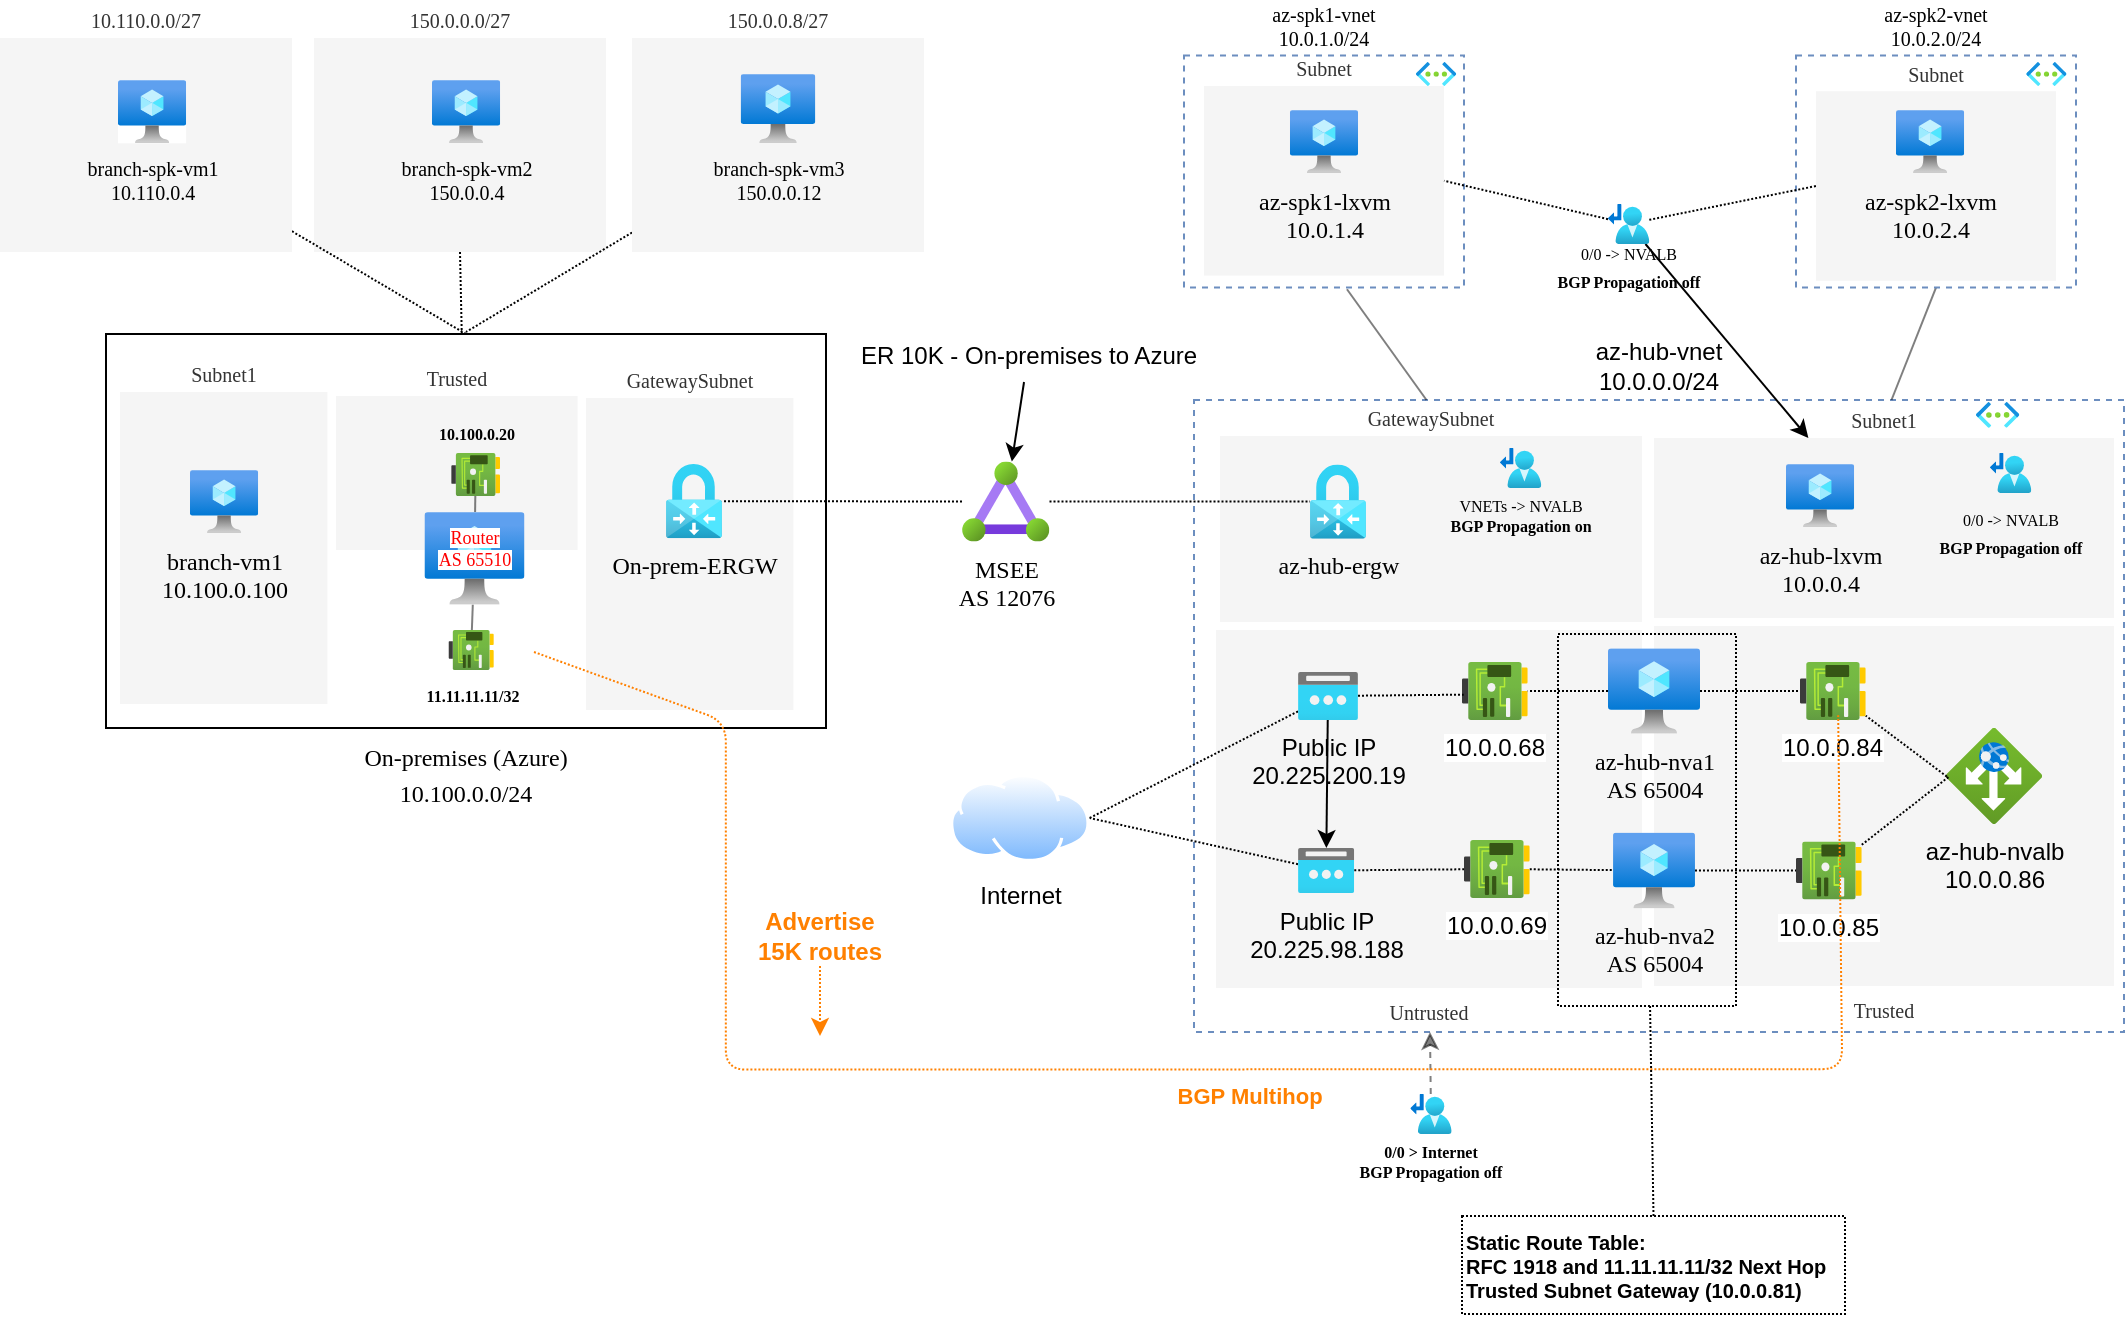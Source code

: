<mxfile>
    <diagram id="NDvJAJGpe4w62B9Y8Wvt" name="Page-1">
        <mxGraphModel dx="1419" dy="656" grid="0" gridSize="10" guides="1" tooltips="1" connect="1" arrows="1" fold="1" page="1" pageScale="1" pageWidth="1100" pageHeight="850" background="#ffffff" math="0" shadow="0">
            <root>
                <mxCell id="0"/>
                <mxCell id="1" parent="0"/>
                <mxCell id="127" style="edgeStyle=none;html=1;exitX=0;exitY=0.5;exitDx=0;exitDy=0;strokeColor=#000000;opacity=50;dashed=1;" parent="1" edge="1">
                    <mxGeometry relative="1" as="geometry">
                        <mxPoint x="545.33" y="696.906" as="targetPoint"/>
                    </mxGeometry>
                </mxCell>
                <mxCell id="146" value="" style="edgeStyle=none;html=1;fontSize=7;fontColor=#FFFFFF;" parent="1" edge="1">
                    <mxGeometry relative="1" as="geometry">
                        <mxPoint x="545.33" y="696.969" as="targetPoint"/>
                    </mxGeometry>
                </mxCell>
                <mxCell id="243" value="&lt;font style=&quot;font-size: 12px;&quot;&gt;On-premises (Azure)&lt;br style=&quot;&quot;&gt;10.100.0.0/24&lt;br&gt;&lt;/font&gt;" style="whiteSpace=wrap;html=1;labelBackgroundColor=none;fontFamily=Verdana;fontSize=15;labelPosition=center;verticalLabelPosition=bottom;align=center;verticalAlign=top;spacing=0;spacingRight=0;" parent="1" vertex="1">
                    <mxGeometry x="87" y="195" width="360" height="197" as="geometry"/>
                </mxCell>
                <mxCell id="244" value="Subnet1" style="whiteSpace=wrap;html=1;labelBackgroundColor=none;fontFamily=Verdana;fillColor=#f5f5f5;fontColor=#333333;strokeColor=none;fontSize=10;labelPosition=center;verticalLabelPosition=top;align=center;verticalAlign=bottom;" parent="1" vertex="1">
                    <mxGeometry x="94" y="224" width="103.69" height="156" as="geometry"/>
                </mxCell>
                <mxCell id="245" value="az-hub-vnet&lt;br&gt;10.0.0.0/24" style="whiteSpace=wrap;html=1;fillColor=none;strokeColor=#6c8ebf;dashed=1;labelPosition=center;verticalLabelPosition=top;align=center;verticalAlign=bottom;" parent="1" vertex="1">
                    <mxGeometry x="631" y="228" width="465" height="316" as="geometry"/>
                </mxCell>
                <mxCell id="246" value="" style="aspect=fixed;html=1;points=[];align=center;image;fontSize=12;image=img/lib/azure2/networking/Virtual_Networks.svg;dashed=1;" parent="1" vertex="1">
                    <mxGeometry x="1021.999" y="229" width="21.641" height="12.92" as="geometry"/>
                </mxCell>
                <mxCell id="247" value="GatewaySubnet" style="whiteSpace=wrap;html=1;labelBackgroundColor=none;fontFamily=Verdana;fillColor=#f5f5f5;fontColor=#333333;strokeColor=none;fontSize=10;labelPosition=center;verticalLabelPosition=top;align=center;verticalAlign=bottom;spacingLeft=0;spacingBottom=0;spacingRight=0;spacing=2;" parent="1" vertex="1">
                    <mxGeometry x="644" y="246" width="211" height="93" as="geometry"/>
                </mxCell>
                <mxCell id="248" value="Trusted" style="whiteSpace=wrap;html=1;labelBackgroundColor=none;fontFamily=Verdana;fillColor=#f5f5f5;fontColor=#333333;strokeColor=none;fontSize=10;labelPosition=center;verticalLabelPosition=bottom;align=center;verticalAlign=top;" parent="1" vertex="1">
                    <mxGeometry x="861" y="341" width="230" height="180" as="geometry"/>
                </mxCell>
                <mxCell id="249" value="Subnet1" style="whiteSpace=wrap;html=1;labelBackgroundColor=none;fontFamily=Verdana;fillColor=#f5f5f5;fontColor=#333333;strokeColor=none;fontSize=10;labelPosition=center;verticalLabelPosition=top;align=center;verticalAlign=bottom;" parent="1" vertex="1">
                    <mxGeometry x="861" y="247" width="230" height="90" as="geometry"/>
                </mxCell>
                <mxCell id="251" value="MSEE &lt;br&gt;AS 12076" style="aspect=fixed;html=1;points=[];align=center;image;fontSize=12;image=img/lib/azure2/networking/ExpressRoute_Circuits.svg;labelBackgroundColor=none;fontFamily=Verdana;fillColor=default;labelPosition=center;verticalLabelPosition=bottom;verticalAlign=top;" parent="1" vertex="1">
                    <mxGeometry x="515" y="258.81" width="43.75" height="40" as="geometry"/>
                </mxCell>
                <mxCell id="252" style="edgeStyle=none;html=1;entryX=0.25;entryY=0;entryDx=0;entryDy=0;fontFamily=Verdana;fontSize=10;endArrow=none;endFill=0;opacity=50;exitX=0.582;exitY=1.007;exitDx=0;exitDy=0;exitPerimeter=0;" parent="1" source="253" target="245" edge="1">
                    <mxGeometry relative="1" as="geometry">
                        <mxPoint x="232" y="183" as="sourcePoint"/>
                    </mxGeometry>
                </mxCell>
                <mxCell id="253" value="az-spk1-vnet&lt;br&gt;10.0.1.0/24" style="whiteSpace=wrap;html=1;fillColor=none;strokeColor=#6c8ebf;dashed=1;labelBackgroundColor=none;fontFamily=Verdana;fontSize=10;labelPosition=center;verticalLabelPosition=top;align=center;verticalAlign=bottom;" parent="1" vertex="1">
                    <mxGeometry x="626" y="55.81" width="140" height="116" as="geometry"/>
                </mxCell>
                <mxCell id="254" value="" style="aspect=fixed;html=1;points=[];align=center;image;fontSize=12;image=img/lib/azure2/networking/Virtual_Networks.svg;dashed=1;labelBackgroundColor=none;fontFamily=Verdana;fillColor=default;" parent="1" vertex="1">
                    <mxGeometry x="742" y="59" width="20.1" height="12" as="geometry"/>
                </mxCell>
                <mxCell id="255" value="Subnet" style="whiteSpace=wrap;html=1;labelBackgroundColor=none;fontFamily=Verdana;fillColor=#f5f5f5;fontColor=#333333;strokeColor=none;fontSize=10;labelPosition=center;verticalLabelPosition=top;align=center;verticalAlign=bottom;" parent="1" vertex="1">
                    <mxGeometry x="636" y="71" width="120" height="94.79" as="geometry"/>
                </mxCell>
                <mxCell id="256" value="az-spk1-lxvm&lt;br&gt;10.0.1.4" style="aspect=fixed;html=1;points=[];align=center;image;fontSize=12;image=img/lib/azure2/compute/Virtual_Machine.svg;labelBackgroundColor=none;fontFamily=Verdana;fillColor=default;" parent="1" vertex="1">
                    <mxGeometry x="678.961" y="83.0" width="34.087" height="31.617" as="geometry"/>
                </mxCell>
                <mxCell id="257" style="edgeStyle=none;html=1;exitX=0.5;exitY=1;exitDx=0;exitDy=0;entryX=0.75;entryY=0;entryDx=0;entryDy=0;fontFamily=Verdana;fontSize=10;endArrow=none;endFill=0;opacity=50;" parent="1" source="258" target="245" edge="1">
                    <mxGeometry relative="1" as="geometry"/>
                </mxCell>
                <mxCell id="258" value="az-spk2-vnet&lt;br&gt;10.0.2.0/24" style="whiteSpace=wrap;html=1;fillColor=none;strokeColor=#6c8ebf;dashed=1;labelBackgroundColor=none;fontFamily=Verdana;fontSize=10;labelPosition=center;verticalLabelPosition=top;align=center;verticalAlign=bottom;" parent="1" vertex="1">
                    <mxGeometry x="932" y="55.81" width="140" height="116" as="geometry"/>
                </mxCell>
                <mxCell id="259" value="" style="aspect=fixed;html=1;points=[];align=center;image;fontSize=12;image=img/lib/azure2/networking/Virtual_Networks.svg;dashed=1;labelBackgroundColor=none;fontFamily=Verdana;fillColor=default;" parent="1" vertex="1">
                    <mxGeometry x="1047.14" y="59" width="20.1" height="12" as="geometry"/>
                </mxCell>
                <mxCell id="260" value="Subnet" style="whiteSpace=wrap;html=1;labelBackgroundColor=none;fontFamily=Verdana;fillColor=#f5f5f5;fontColor=#333333;strokeColor=none;fontSize=10;labelPosition=center;verticalLabelPosition=top;align=center;verticalAlign=bottom;" parent="1" vertex="1">
                    <mxGeometry x="942" y="73.61" width="120" height="94.79" as="geometry"/>
                </mxCell>
                <mxCell id="261" value="Trusted" style="whiteSpace=wrap;html=1;labelBackgroundColor=none;fontFamily=Verdana;fillColor=#f5f5f5;fontColor=#333333;strokeColor=none;fontSize=10;labelPosition=center;verticalLabelPosition=top;align=center;verticalAlign=bottom;" parent="1" vertex="1">
                    <mxGeometry x="202" y="226" width="120.78" height="77" as="geometry"/>
                </mxCell>
                <mxCell id="262" value="&lt;span style=&quot;background-color: rgb(255, 255, 255); font-size: 9px;&quot;&gt;&lt;font color=&quot;#ff0000&quot;&gt;&lt;font style=&quot;font-size: 9px;&quot;&gt;Router&lt;br&gt;&lt;/font&gt;&lt;font style=&quot;font-size: 9px;&quot;&gt;AS 65510&lt;/font&gt;&lt;/font&gt;&lt;br style=&quot;font-size: 9px;&quot;&gt;&lt;/span&gt;" style="aspect=fixed;html=1;points=[];align=center;image;fontSize=9;image=img/lib/azure2/compute/Virtual_Machine.svg;labelBackgroundColor=none;fontFamily=Verdana;fillColor=default;labelPosition=center;verticalLabelPosition=middle;verticalAlign=middle;fontColor=#FF3333;spacingBottom=11;" parent="1" vertex="1">
                    <mxGeometry x="246.24" y="284" width="50" height="46.39" as="geometry"/>
                </mxCell>
                <mxCell id="263" value="&lt;span style=&quot;font-weight: normal;&quot;&gt;branch-vm1&lt;br&gt;10.100.0.100&lt;/span&gt;" style="aspect=fixed;html=1;points=[];align=center;image;fontSize=12;image=img/lib/azure2/compute/Virtual_Machine.svg;labelBackgroundColor=none;fontFamily=Verdana;fillColor=default;fontStyle=1" parent="1" vertex="1">
                    <mxGeometry x="129.001" y="263.0" width="34.087" height="31.617" as="geometry"/>
                </mxCell>
                <mxCell id="264" style="edgeStyle=none;html=1;strokeColor=#000000;strokeWidth=1;fontFamily=Verdana;fontSize=8;fontColor=#000000;endArrow=none;endFill=0;opacity=50;" parent="1" source="265" target="262" edge="1">
                    <mxGeometry relative="1" as="geometry"/>
                </mxCell>
                <mxCell id="265" value="10.100.0.20" style="aspect=fixed;html=1;points=[];align=center;image;fontSize=8;image=img/lib/azure2/networking/Network_Interfaces.svg;labelBackgroundColor=none;fontFamily=Verdana;fontColor=#000000;fillColor=none;labelPosition=center;verticalLabelPosition=top;verticalAlign=bottom;fontStyle=1;spacing=4;" parent="1" vertex="1">
                    <mxGeometry x="259.6" y="254.5" width="24.4" height="21.53" as="geometry"/>
                </mxCell>
                <mxCell id="266" style="edgeStyle=none;html=1;strokeColor=#000000;strokeWidth=1;fontFamily=Verdana;fontSize=8;fontColor=#000000;endArrow=none;endFill=0;opacity=50;" parent="1" source="267" target="262" edge="1">
                    <mxGeometry relative="1" as="geometry"/>
                </mxCell>
                <mxCell id="267" value="11.11.11.11/32" style="aspect=fixed;html=1;points=[];align=center;image;fontSize=8;image=img/lib/azure2/networking/Network_Interfaces.svg;labelBackgroundColor=none;fontFamily=Verdana;fontColor=#000000;fillColor=none;labelPosition=center;verticalLabelPosition=bottom;verticalAlign=top;fontStyle=1;spacing=4;" parent="1" vertex="1">
                    <mxGeometry x="258.24" y="343" width="22.67" height="20" as="geometry"/>
                </mxCell>
                <mxCell id="268" value="az-spk2-lxvm&lt;br&gt;10.0.2.4" style="aspect=fixed;html=1;points=[];align=center;image;fontSize=12;image=img/lib/azure2/compute/Virtual_Machine.svg;labelBackgroundColor=none;fontFamily=Verdana;fillColor=default;" parent="1" vertex="1">
                    <mxGeometry x="982.001" y="83.0" width="34.087" height="31.617" as="geometry"/>
                </mxCell>
                <mxCell id="269" value="az-hub-lxvm&lt;br&gt;10.0.0.4" style="aspect=fixed;html=1;points=[];align=center;image;fontSize=12;image=img/lib/azure2/compute/Virtual_Machine.svg;labelBackgroundColor=none;fontFamily=Verdana;fillColor=default;" parent="1" vertex="1">
                    <mxGeometry x="927.001" y="260.0" width="34.087" height="31.617" as="geometry"/>
                </mxCell>
                <mxCell id="270" value="az-hub-ergw" style="aspect=fixed;html=1;points=[];align=center;image;fontSize=12;image=img/lib/azure2/networking/Virtual_Network_Gateways.svg;glass=0;dashed=1;dashPattern=8 8;strokeColor=#E6E6E6;fontColor=#000000;fillColor=#CCCCCC;rounded=0;sketch=1;hachureGap=4;jiggle=2;curveFitting=1;fontFamily=Verdana;labelBackgroundColor=#f5f5f5;fontStyle=0" parent="1" vertex="1">
                    <mxGeometry x="689.0" y="260.263" width="27.944" height="37.082" as="geometry"/>
                </mxCell>
                <mxCell id="271" value="Untrusted" style="whiteSpace=wrap;html=1;labelBackgroundColor=none;fontFamily=Verdana;fillColor=#f5f5f5;fontColor=#333333;strokeColor=none;fontSize=10;labelPosition=center;verticalLabelPosition=bottom;align=center;verticalAlign=top;" parent="1" vertex="1">
                    <mxGeometry x="642" y="343" width="213" height="179" as="geometry"/>
                </mxCell>
                <mxCell id="272" value="az-hub-nva1&lt;br&gt;AS 65004" style="aspect=fixed;html=1;points=[];align=center;image;fontSize=12;image=img/lib/azure2/compute/Virtual_Machine.svg;labelBackgroundColor=none;fontFamily=Verdana;fillColor=default;" parent="1" vertex="1">
                    <mxGeometry x="838" y="352.17" width="46" height="42.67" as="geometry"/>
                </mxCell>
                <mxCell id="273" value="az-hub-nvalb&lt;br&gt;10.0.0.86" style="aspect=fixed;html=1;points=[];align=center;image;fontSize=12;image=img/lib/azure2/networking/Application_Gateways.svg;labelBackgroundColor=none;" parent="1" vertex="1">
                    <mxGeometry x="1007" y="392" width="48" height="48" as="geometry"/>
                </mxCell>
                <mxCell id="274" style="edgeStyle=none;html=1;dashed=1;dashPattern=1 1;endArrow=none;endFill=0;" parent="1" source="305" target="277" edge="1">
                    <mxGeometry relative="1" as="geometry"/>
                </mxCell>
                <mxCell id="275" value="10.0.0.84" style="aspect=fixed;html=1;points=[];align=center;image;fontSize=12;image=img/lib/azure2/networking/Network_Interfaces.svg;rotation=0;" parent="1" vertex="1">
                    <mxGeometry x="934" y="359" width="32.87" height="29" as="geometry"/>
                </mxCell>
                <mxCell id="276" style="edgeStyle=none;html=1;dashed=1;dashPattern=1 1;endArrow=none;endFill=0;entryX=0.026;entryY=0.511;entryDx=0;entryDy=0;entryPerimeter=0;" parent="1" source="277" target="273" edge="1">
                    <mxGeometry relative="1" as="geometry"/>
                </mxCell>
                <mxCell id="277" value="10.0.0.85" style="aspect=fixed;html=1;points=[];align=center;image;fontSize=12;image=img/lib/azure2/networking/Network_Interfaces.svg;rotation=0;" parent="1" vertex="1">
                    <mxGeometry x="932" y="448.75" width="32.87" height="29" as="geometry"/>
                </mxCell>
                <mxCell id="278" style="edgeStyle=none;html=1;endArrow=none;endFill=0;dashed=1;dashPattern=1 1;" parent="1" source="272" target="275" edge="1">
                    <mxGeometry relative="1" as="geometry"/>
                </mxCell>
                <mxCell id="279" style="edgeStyle=none;html=1;dashed=1;dashPattern=1 1;endArrow=none;endFill=0;exitX=0.009;exitY=0.506;exitDx=0;exitDy=0;exitPerimeter=0;" parent="1" source="273" target="275" edge="1">
                    <mxGeometry relative="1" as="geometry"/>
                </mxCell>
                <mxCell id="280" value="10.0.0.68" style="aspect=fixed;html=1;points=[];align=center;image;fontSize=12;image=img/lib/azure2/networking/Network_Interfaces.svg;rotation=0;" parent="1" vertex="1">
                    <mxGeometry x="765" y="359" width="32.87" height="29" as="geometry"/>
                </mxCell>
                <mxCell id="281" style="edgeStyle=none;html=1;dashed=1;dashPattern=1 1;endArrow=none;endFill=0;" parent="1" source="282" target="305" edge="1">
                    <mxGeometry relative="1" as="geometry"/>
                </mxCell>
                <mxCell id="282" value="10.0.0.69" style="aspect=fixed;html=1;points=[];align=center;image;fontSize=12;image=img/lib/azure2/networking/Network_Interfaces.svg;rotation=0;" parent="1" vertex="1">
                    <mxGeometry x="766" y="448" width="32.87" height="29" as="geometry"/>
                </mxCell>
                <mxCell id="283" style="edgeStyle=none;html=1;dashed=1;dashPattern=1 1;endArrow=none;endFill=0;" parent="1" source="272" target="280" edge="1">
                    <mxGeometry relative="1" as="geometry"/>
                </mxCell>
                <mxCell id="284" style="edgeStyle=none;html=1;dashed=1;dashPattern=1 1;endArrow=none;endFill=0;" parent="1" source="286" target="282" edge="1">
                    <mxGeometry relative="1" as="geometry"/>
                </mxCell>
                <mxCell id="285" style="edgeStyle=none;html=1;entryX=1;entryY=0.5;entryDx=0;entryDy=0;dashed=1;dashPattern=1 1;endArrow=none;endFill=0;" parent="1" source="286" target="290" edge="1">
                    <mxGeometry relative="1" as="geometry"/>
                </mxCell>
                <mxCell id="286" value="Public IP&lt;br&gt;20.225.98.188" style="aspect=fixed;html=1;points=[];align=center;image;fontSize=12;image=img/lib/azure2/networking/Public_IP_Addresses.svg;labelBackgroundColor=none;" parent="1" vertex="1">
                    <mxGeometry x="683" y="452" width="28.13" height="22.5" as="geometry"/>
                </mxCell>
                <mxCell id="287" style="edgeStyle=none;html=1;entryX=0.026;entryY=0.563;entryDx=0;entryDy=0;entryPerimeter=0;dashed=1;dashPattern=1 1;endArrow=none;endFill=0;" parent="1" source="289" target="280" edge="1">
                    <mxGeometry relative="1" as="geometry"/>
                </mxCell>
                <mxCell id="288" style="edgeStyle=none;html=1;entryX=1;entryY=0.5;entryDx=0;entryDy=0;dashed=1;dashPattern=1 1;endArrow=none;endFill=0;" parent="1" source="289" target="290" edge="1">
                    <mxGeometry relative="1" as="geometry"/>
                </mxCell>
                <mxCell id="361" value="" style="edgeStyle=none;html=1;" parent="1" source="289" target="286" edge="1">
                    <mxGeometry relative="1" as="geometry"/>
                </mxCell>
                <mxCell id="289" value="Public IP&lt;br&gt;20.225.200.19" style="aspect=fixed;html=1;points=[];align=center;image;fontSize=12;image=img/lib/azure2/networking/Public_IP_Addresses.svg;labelBackgroundColor=none;" parent="1" vertex="1">
                    <mxGeometry x="683" y="364" width="30" height="24" as="geometry"/>
                </mxCell>
                <mxCell id="290" value="Internet" style="aspect=fixed;perimeter=ellipsePerimeter;html=1;align=center;shadow=0;dashed=0;spacingTop=3;image;image=img/lib/active_directory/internet_cloud.svg;labelBackgroundColor=none;imageBackground=none;" parent="1" vertex="1">
                    <mxGeometry x="509" y="415" width="69.84" height="44" as="geometry"/>
                </mxCell>
                <mxCell id="291" style="edgeStyle=none;html=1;dashed=1;dashPattern=1 1;fontColor=#FF0000;endArrow=none;endFill=0;" parent="1" source="251" target="270" edge="1">
                    <mxGeometry relative="1" as="geometry"/>
                </mxCell>
                <mxCell id="292" value="GatewaySubnet" style="whiteSpace=wrap;html=1;labelBackgroundColor=none;fontFamily=Verdana;fillColor=#f5f5f5;fontColor=#333333;strokeColor=none;fontSize=10;labelPosition=center;verticalLabelPosition=top;align=center;verticalAlign=bottom;" parent="1" vertex="1">
                    <mxGeometry x="327" y="227" width="103.69" height="156" as="geometry"/>
                </mxCell>
                <mxCell id="293" value="On-prem-ERGW" style="aspect=fixed;html=1;points=[];align=center;image;fontSize=12;image=img/lib/azure2/networking/Virtual_Network_Gateways.svg;glass=0;dashed=1;dashPattern=8 8;strokeColor=#E6E6E6;fontColor=#000000;fillColor=#CCCCCC;rounded=0;sketch=1;hachureGap=4;jiggle=2;curveFitting=1;fontFamily=Verdana;labelBackgroundColor=#f5f5f5;fontStyle=0" parent="1" vertex="1">
                    <mxGeometry x="367.0" y="260.003" width="27.944" height="37.082" as="geometry"/>
                </mxCell>
                <mxCell id="294" style="edgeStyle=none;html=1;exitX=0.5;exitY=1;exitDx=0;exitDy=0;dashed=1;dashPattern=1 1;strokeColor=#000000;fontColor=none;endArrow=none;endFill=0;" parent="1" source="295" target="243" edge="1">
                    <mxGeometry relative="1" as="geometry"/>
                </mxCell>
                <mxCell id="295" value="150.0.0.0/27" style="whiteSpace=wrap;html=1;labelBackgroundColor=none;fontFamily=Verdana;fillColor=#f5f5f5;fontColor=#333333;strokeColor=none;fontSize=10;labelPosition=center;verticalLabelPosition=top;align=center;verticalAlign=bottom;" parent="1" vertex="1">
                    <mxGeometry x="191" y="47" width="146" height="107" as="geometry"/>
                </mxCell>
                <mxCell id="296" style="edgeStyle=none;html=1;dashed=1;dashPattern=1 1;strokeColor=#000000;fontColor=none;endArrow=none;endFill=0;" parent="1" source="297" edge="1">
                    <mxGeometry relative="1" as="geometry">
                        <mxPoint x="267" y="194" as="targetPoint"/>
                    </mxGeometry>
                </mxCell>
                <mxCell id="297" value="150.0.0.8/27" style="whiteSpace=wrap;html=1;labelBackgroundColor=none;fontFamily=Verdana;fillColor=#f5f5f5;fontColor=#333333;strokeColor=none;fontSize=10;labelPosition=center;verticalLabelPosition=top;align=center;verticalAlign=bottom;" parent="1" vertex="1">
                    <mxGeometry x="350" y="47" width="146" height="107" as="geometry"/>
                </mxCell>
                <mxCell id="298" value="branch-spk-vm2&lt;br style=&quot;font-size: 10px;&quot;&gt;150.0.0.4" style="aspect=fixed;html=1;points=[];align=center;image;fontSize=10;image=img/lib/azure2/compute/Virtual_Machine.svg;labelBackgroundColor=none;fontFamily=Verdana;fillColor=default;" parent="1" vertex="1">
                    <mxGeometry x="250.001" y="68.0" width="34.087" height="31.617" as="geometry"/>
                </mxCell>
                <mxCell id="301" value="branch-spk-vm3&lt;br style=&quot;font-size: 10px;&quot;&gt;150.0.0.12" style="aspect=fixed;html=1;points=[];align=center;image;fontSize=10;image=img/lib/azure2/compute/Virtual_Machine.svg;labelBackgroundColor=none;fontFamily=Verdana;fillColor=default;" parent="1" vertex="1">
                    <mxGeometry x="404.34" y="65" width="37.32" height="34.62" as="geometry"/>
                </mxCell>
                <mxCell id="302" style="edgeStyle=none;html=1;entryX=0.5;entryY=0;entryDx=0;entryDy=0;dashed=1;dashPattern=1 1;strokeColor=#000000;fontSize=10;fontColor=none;endArrow=none;endFill=0;" parent="1" source="303" target="243" edge="1">
                    <mxGeometry relative="1" as="geometry"/>
                </mxCell>
                <mxCell id="303" value="10.110.0.0/27" style="whiteSpace=wrap;html=1;labelBackgroundColor=none;fontFamily=Verdana;fillColor=#f5f5f5;fontColor=#333333;strokeColor=none;fontSize=10;labelPosition=center;verticalLabelPosition=top;align=center;verticalAlign=bottom;" parent="1" vertex="1">
                    <mxGeometry x="34" y="47" width="146" height="107" as="geometry"/>
                </mxCell>
                <mxCell id="304" value="branch-spk-vm1&lt;br style=&quot;font-size: 10px;&quot;&gt;10.110.0.4" style="aspect=fixed;html=1;points=[];align=center;image;fontSize=10;image=img/lib/azure2/compute/Virtual_Machine.svg;labelBackgroundColor=none;fontFamily=Verdana;fillColor=default;imageBackground=default;" parent="1" vertex="1">
                    <mxGeometry x="93.001" y="68.0" width="34.087" height="31.617" as="geometry"/>
                </mxCell>
                <mxCell id="305" value="az-hub-nva2&lt;br&gt;AS 65004" style="aspect=fixed;html=1;points=[];align=center;image;fontSize=12;image=img/lib/azure2/compute/Virtual_Machine.svg;labelBackgroundColor=none;fontFamily=Verdana;fillColor=default;" parent="1" vertex="1">
                    <mxGeometry x="840.52" y="444.25" width="40.97" height="38" as="geometry"/>
                </mxCell>
                <mxCell id="306" value="&lt;font style=&quot;font-size: 8px;&quot;&gt;0/0 -&amp;gt; NVALB&lt;br&gt;&lt;b&gt;BGP Propagation off&lt;/b&gt;&lt;br&gt;&lt;/font&gt;" style="aspect=fixed;html=1;points=[];align=center;image;fontSize=12;image=img/lib/azure2/networking/Route_Tables.svg;labelBackgroundColor=none;fontFamily=Verdana;fontColor=#000000;fillColor=none;spacing=0;" parent="1" vertex="1">
                    <mxGeometry x="1029.0" y="254.5" width="20.65" height="20" as="geometry"/>
                </mxCell>
                <mxCell id="307" style="edgeStyle=none;html=1;entryX=1;entryY=0.5;entryDx=0;entryDy=0;dashed=1;dashPattern=1 1;strokeColor=#000000;fontSize=10;fontColor=none;endArrow=none;endFill=0;" parent="1" source="309" target="255" edge="1">
                    <mxGeometry relative="1" as="geometry"/>
                </mxCell>
                <mxCell id="308" style="edgeStyle=none;html=1;entryX=0;entryY=0.5;entryDx=0;entryDy=0;dashed=1;dashPattern=1 1;strokeColor=#000000;fontSize=10;fontColor=none;endArrow=none;endFill=0;" parent="1" source="309" target="260" edge="1">
                    <mxGeometry relative="1" as="geometry"/>
                </mxCell>
                <mxCell id="359" value="" style="edgeStyle=none;html=1;" parent="1" source="309" target="249" edge="1">
                    <mxGeometry relative="1" as="geometry"/>
                </mxCell>
                <mxCell id="309" value="&lt;font style=&quot;font-size: 8px;&quot;&gt;0/0 -&amp;gt; NVALB&lt;br&gt;&lt;b&gt;BGP Propagation off&lt;/b&gt;&lt;br&gt;&lt;/font&gt;" style="aspect=fixed;html=1;points=[];align=center;image;fontSize=12;image=img/lib/azure2/networking/Route_Tables.svg;labelBackgroundColor=none;fontFamily=Verdana;fontColor=#000000;fillColor=none;spacing=-8;" parent="1" vertex="1">
                    <mxGeometry x="838" y="130" width="20.65" height="20" as="geometry"/>
                </mxCell>
                <mxCell id="250" value="" style="edgeStyle=none;html=1;dashed=1;dashPattern=1 1;fontColor=#FF0000;endArrow=none;endFill=0;" parent="1" source="251" target="293" edge="1">
                    <mxGeometry relative="1" as="geometry">
                        <mxPoint x="458" y="299" as="sourcePoint"/>
                        <mxPoint x="393" y="297" as="targetPoint"/>
                    </mxGeometry>
                </mxCell>
                <mxCell id="346" value="VNETs -&amp;gt; NVALB&lt;br&gt;&lt;b&gt;BGP Propagation on&lt;/b&gt;" style="aspect=fixed;html=1;points=[];align=center;image;fontSize=8;image=img/lib/azure2/networking/Route_Tables.svg;labelBackgroundColor=none;fontFamily=Verdana;fontColor=#000000;fillColor=none;spacing=0;" parent="1" vertex="1">
                    <mxGeometry x="784.0" y="252" width="20.65" height="20" as="geometry"/>
                </mxCell>
                <mxCell id="355" style="edgeStyle=none;html=1;fontSize=12;fontColor=#000000;endArrow=classic;endFill=1;opacity=50;dashed=1;" parent="1" source="348" edge="1">
                    <mxGeometry relative="1" as="geometry">
                        <mxPoint x="749" y="544" as="targetPoint"/>
                    </mxGeometry>
                </mxCell>
                <mxCell id="348" value="0/0 &amp;gt; Internet&lt;br&gt;BGP Propagation off" style="aspect=fixed;html=1;points=[];align=center;image;fontSize=8;image=img/lib/azure2/networking/Route_Tables.svg;labelBackgroundColor=none;fontFamily=Verdana;fontColor=#000000;fillColor=none;spacing=0;fontStyle=1" parent="1" vertex="1">
                    <mxGeometry x="739.17" y="575" width="20.65" height="20" as="geometry"/>
                </mxCell>
                <mxCell id="327" value="BGP" parent="0"/>
                <mxCell id="328" style="edgeStyle=none;html=1;dashed=1;dashPattern=1 1;fontColor=none;endArrow=none;endFill=0;noLabel=1;strokeColor=#FF8000;" parent="327" edge="1">
                    <mxGeometry relative="1" as="geometry">
                        <mxPoint x="301.0" y="354.003" as="sourcePoint"/>
                        <mxPoint x="953.09" y="385.57" as="targetPoint"/>
                        <Array as="points">
                            <mxPoint x="396.91" y="388.79"/>
                            <mxPoint x="396.91" y="562.79"/>
                            <mxPoint x="955.09" y="562.57"/>
                        </Array>
                    </mxGeometry>
                </mxCell>
                <mxCell id="329" value="&amp;nbsp;BGP Multihop" style="edgeLabel;html=1;align=center;verticalAlign=middle;resizable=0;points=[];fontColor=#FF8000;fontStyle=1" parent="328" vertex="1" connectable="0">
                    <mxGeometry x="-0.133" y="1" relative="1" as="geometry">
                        <mxPoint x="97" y="14" as="offset"/>
                    </mxGeometry>
                </mxCell>
                <mxCell id="331" style="edgeStyle=none;html=1;dashed=1;dashPattern=1 1;strokeColor=#FF8000;fontSize=10;fontColor=#000000;endArrow=classic;endFill=1;" parent="327" source="330" edge="1">
                    <mxGeometry relative="1" as="geometry">
                        <mxPoint x="444" y="546" as="targetPoint"/>
                    </mxGeometry>
                </mxCell>
                <mxCell id="330" value="Advertise 15K routes" style="text;strokeColor=none;align=center;fillColor=none;html=1;verticalAlign=middle;whiteSpace=wrap;rounded=0;dashed=1;dashPattern=1 1;labelBackgroundColor=none;fontSize=12;fontColor=#FF8000;fontStyle=1" parent="327" vertex="1">
                    <mxGeometry x="405" y="481" width="78" height="30" as="geometry"/>
                </mxCell>
                <mxCell id="357" style="edgeStyle=none;html=1;" parent="327" source="356" target="251" edge="1">
                    <mxGeometry relative="1" as="geometry"/>
                </mxCell>
                <mxCell id="356" value="ER 10K - On-premises to Azure" style="text;html=1;align=center;verticalAlign=middle;resizable=0;points=[];autosize=1;strokeColor=none;fillColor=none;" parent="327" vertex="1">
                    <mxGeometry x="455" y="193" width="186" height="26" as="geometry"/>
                </mxCell>
                <mxCell id="320" value="Config" parent="0"/>
                <mxCell id="326" style="edgeStyle=none;html=1;entryX=0.5;entryY=0;entryDx=0;entryDy=0;dashed=1;dashPattern=1 1;strokeColor=#000000;fontSize=10;fontColor=#000000;endArrow=none;endFill=0;" parent="320" source="324" target="325" edge="1">
                    <mxGeometry relative="1" as="geometry"/>
                </mxCell>
                <mxCell id="324" value="" style="whiteSpace=wrap;html=1;labelBackgroundColor=none;fontSize=10;fontColor=#000000;fillColor=none;dashed=1;dashPattern=1 1;" parent="320" vertex="1">
                    <mxGeometry x="813" y="345" width="89" height="186" as="geometry"/>
                </mxCell>
                <mxCell id="325" value="Static Route Table:&lt;br&gt;RFC 1918 and 11.11.11.11/32 Next Hop Trusted Subnet Gateway (10.0.0.81)" style="whiteSpace=wrap;html=1;dashed=1;dashPattern=1 1;labelBackgroundColor=none;fontSize=10;fontColor=#000000;fillColor=none;align=left;fontStyle=1" parent="320" vertex="1">
                    <mxGeometry x="765" y="636" width="191.5" height="49" as="geometry"/>
                </mxCell>
                <mxCell id="313" value="Flow" style="" parent="0" visible="0"/>
                <mxCell id="314" style="edgeStyle=none;html=1;entryX=0.472;entryY=-0.002;entryDx=0;entryDy=0;entryPerimeter=0;dashed=1;dashPattern=1 1;strokeColor=#7F00FF;fontSize=10;fontColor=#000000;endArrow=none;endFill=0;" parent="313" source="269" edge="1">
                    <mxGeometry relative="1" as="geometry">
                        <mxPoint x="973" y="342" as="sourcePoint"/>
                        <mxPoint x="1016.656" y="383.904" as="targetPoint"/>
                    </mxGeometry>
                </mxCell>
                <mxCell id="315" style="edgeStyle=none;html=1;dashed=1;dashPattern=1 1;strokeColor=#7F00FF;fontSize=10;fontColor=#000000;endArrow=none;endFill=0;entryX=0.479;entryY=-0.002;entryDx=0;entryDy=0;entryPerimeter=0;" parent="313" edge="1">
                    <mxGeometry relative="1" as="geometry">
                        <mxPoint x="713.048" y="113.946" as="sourcePoint"/>
                        <mxPoint x="1016.992" y="383.904" as="targetPoint"/>
                        <Array as="points">
                            <mxPoint x="896" y="322"/>
                        </Array>
                    </mxGeometry>
                </mxCell>
                <mxCell id="316" style="edgeStyle=none;html=1;dashed=1;dashPattern=1 1;strokeColor=#7F00FF;fontSize=10;fontColor=#000000;endArrow=none;endFill=0;" parent="313" edge="1">
                    <mxGeometry relative="1" as="geometry">
                        <mxPoint x="1000.014" y="114.616" as="sourcePoint"/>
                        <mxPoint x="1016.529" y="384.0" as="targetPoint"/>
                    </mxGeometry>
                </mxCell>
                <mxCell id="317" style="edgeStyle=none;html=1;dashed=1;dashPattern=1 1;strokeColor=#7F00FF;fontSize=10;fontColor=#000000;endArrow=none;endFill=0;exitX=0.966;exitY=0.555;exitDx=0;exitDy=0;exitPerimeter=0;" parent="313" source="270" target="272" edge="1">
                    <mxGeometry relative="1" as="geometry">
                        <mxPoint x="723.048" y="123.946" as="sourcePoint"/>
                        <mxPoint x="1026.992" y="393.904" as="targetPoint"/>
                    </mxGeometry>
                </mxCell>
                <mxCell id="318" style="edgeStyle=none;html=1;dashed=1;dashPattern=1 1;strokeColor=#7F00FF;fontSize=10;fontColor=#000000;endArrow=none;endFill=0;exitX=0.966;exitY=0.539;exitDx=0;exitDy=0;exitPerimeter=0;entryX=0.031;entryY=0.178;entryDx=0;entryDy=0;entryPerimeter=0;" parent="313" source="270" target="305" edge="1">
                    <mxGeometry relative="1" as="geometry">
                        <mxPoint x="770.994" y="289.584" as="sourcePoint"/>
                        <mxPoint x="927.0" y="373.644" as="targetPoint"/>
                    </mxGeometry>
                </mxCell>
                <mxCell id="319" style="edgeStyle=none;html=1;dashed=1;dashPattern=1 1;strokeColor=#7F00FF;fontSize=10;fontColor=#000000;endArrow=none;endFill=0;" parent="313" target="293" edge="1">
                    <mxGeometry relative="1" as="geometry">
                        <mxPoint x="735" y="278" as="sourcePoint"/>
                        <mxPoint x="845.27" y="461.014" as="targetPoint"/>
                    </mxGeometry>
                </mxCell>
                <mxCell id="321" style="edgeStyle=none;html=1;dashed=1;dashPattern=1 1;strokeColor=#7F00FF;fontSize=10;fontColor=#000000;endArrow=none;endFill=0;" parent="313" source="293" target="262" edge="1">
                    <mxGeometry relative="1" as="geometry">
                        <mxPoint x="745" y="288" as="sourcePoint"/>
                        <mxPoint x="404.944" y="288.523" as="targetPoint"/>
                    </mxGeometry>
                </mxCell>
            </root>
        </mxGraphModel>
    </diagram>
</mxfile>